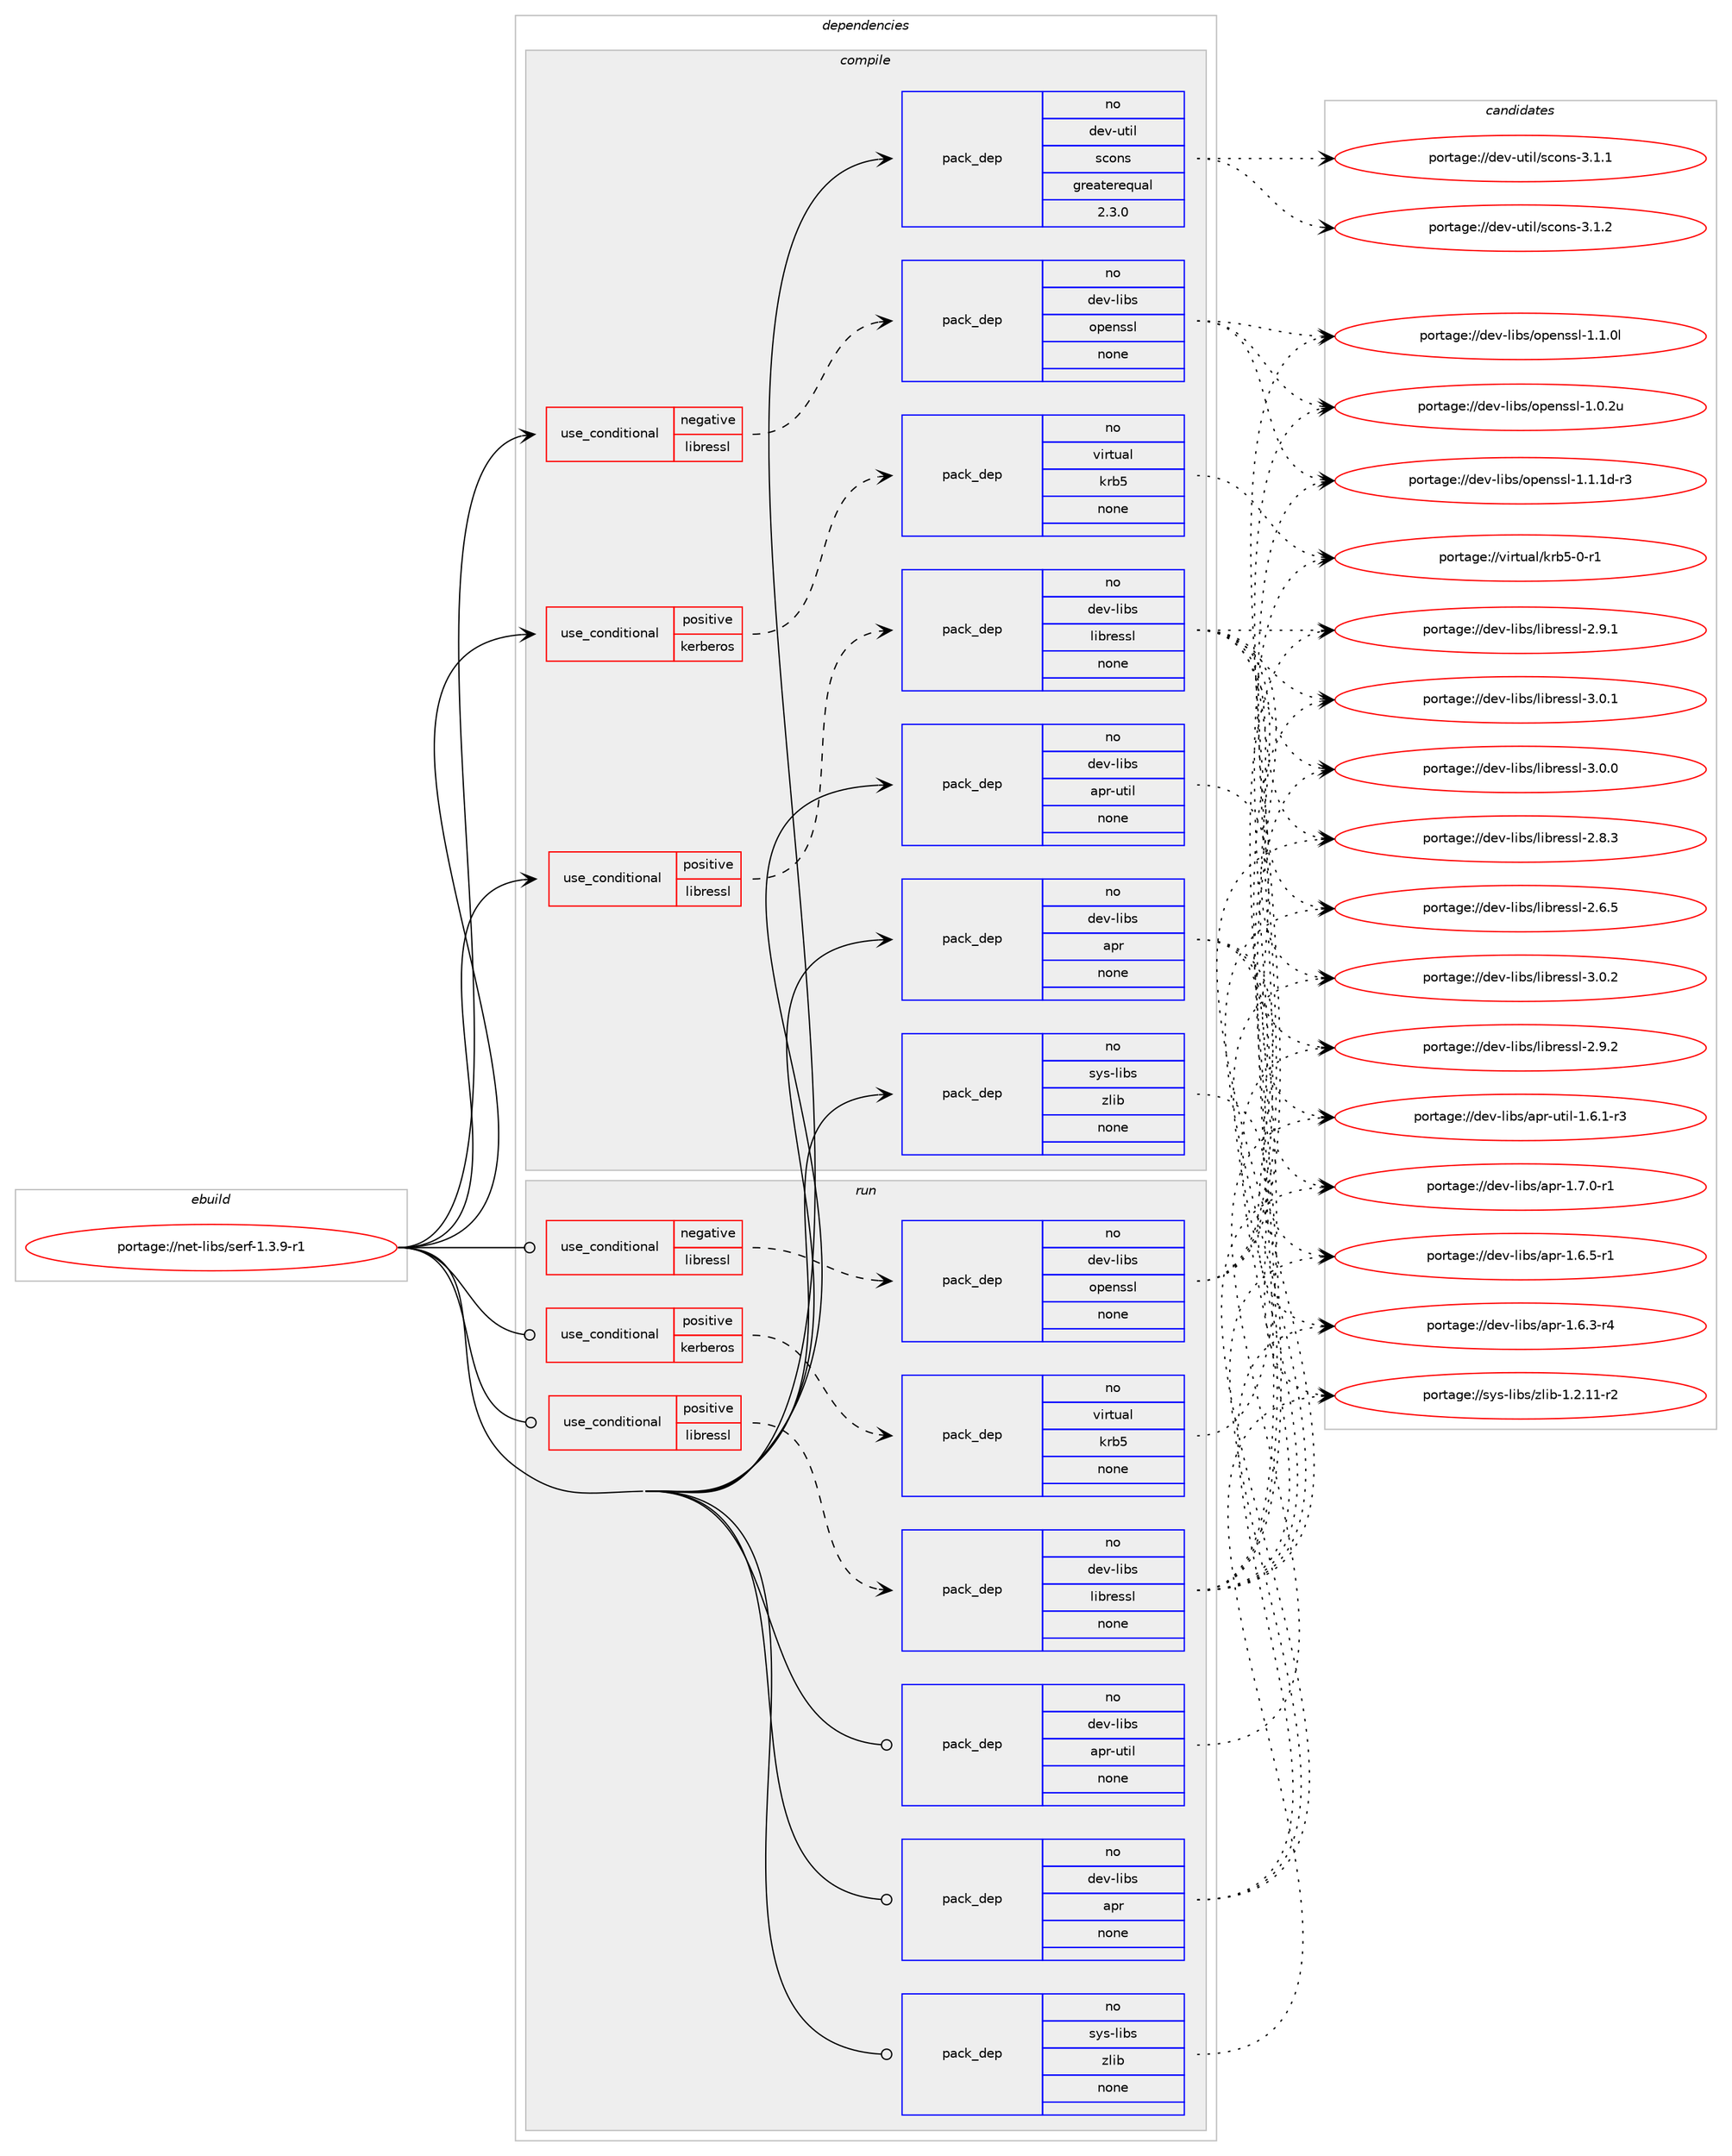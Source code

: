 digraph prolog {

# *************
# Graph options
# *************

newrank=true;
concentrate=true;
compound=true;
graph [rankdir=LR,fontname=Helvetica,fontsize=10,ranksep=1.5];#, ranksep=2.5, nodesep=0.2];
edge  [arrowhead=vee];
node  [fontname=Helvetica,fontsize=10];

# **********
# The ebuild
# **********

subgraph cluster_leftcol {
color=gray;
rank=same;
label=<<i>ebuild</i>>;
id [label="portage://net-libs/serf-1.3.9-r1", color=red, width=4, href="../net-libs/serf-1.3.9-r1.svg"];
}

# ****************
# The dependencies
# ****************

subgraph cluster_midcol {
color=gray;
label=<<i>dependencies</i>>;
subgraph cluster_compile {
fillcolor="#eeeeee";
style=filled;
label=<<i>compile</i>>;
subgraph cond18671 {
dependency86413 [label=<<TABLE BORDER="0" CELLBORDER="1" CELLSPACING="0" CELLPADDING="4"><TR><TD ROWSPAN="3" CELLPADDING="10">use_conditional</TD></TR><TR><TD>negative</TD></TR><TR><TD>libressl</TD></TR></TABLE>>, shape=none, color=red];
subgraph pack66125 {
dependency86414 [label=<<TABLE BORDER="0" CELLBORDER="1" CELLSPACING="0" CELLPADDING="4" WIDTH="220"><TR><TD ROWSPAN="6" CELLPADDING="30">pack_dep</TD></TR><TR><TD WIDTH="110">no</TD></TR><TR><TD>dev-libs</TD></TR><TR><TD>openssl</TD></TR><TR><TD>none</TD></TR><TR><TD></TD></TR></TABLE>>, shape=none, color=blue];
}
dependency86413:e -> dependency86414:w [weight=20,style="dashed",arrowhead="vee"];
}
id:e -> dependency86413:w [weight=20,style="solid",arrowhead="vee"];
subgraph cond18672 {
dependency86415 [label=<<TABLE BORDER="0" CELLBORDER="1" CELLSPACING="0" CELLPADDING="4"><TR><TD ROWSPAN="3" CELLPADDING="10">use_conditional</TD></TR><TR><TD>positive</TD></TR><TR><TD>kerberos</TD></TR></TABLE>>, shape=none, color=red];
subgraph pack66126 {
dependency86416 [label=<<TABLE BORDER="0" CELLBORDER="1" CELLSPACING="0" CELLPADDING="4" WIDTH="220"><TR><TD ROWSPAN="6" CELLPADDING="30">pack_dep</TD></TR><TR><TD WIDTH="110">no</TD></TR><TR><TD>virtual</TD></TR><TR><TD>krb5</TD></TR><TR><TD>none</TD></TR><TR><TD></TD></TR></TABLE>>, shape=none, color=blue];
}
dependency86415:e -> dependency86416:w [weight=20,style="dashed",arrowhead="vee"];
}
id:e -> dependency86415:w [weight=20,style="solid",arrowhead="vee"];
subgraph cond18673 {
dependency86417 [label=<<TABLE BORDER="0" CELLBORDER="1" CELLSPACING="0" CELLPADDING="4"><TR><TD ROWSPAN="3" CELLPADDING="10">use_conditional</TD></TR><TR><TD>positive</TD></TR><TR><TD>libressl</TD></TR></TABLE>>, shape=none, color=red];
subgraph pack66127 {
dependency86418 [label=<<TABLE BORDER="0" CELLBORDER="1" CELLSPACING="0" CELLPADDING="4" WIDTH="220"><TR><TD ROWSPAN="6" CELLPADDING="30">pack_dep</TD></TR><TR><TD WIDTH="110">no</TD></TR><TR><TD>dev-libs</TD></TR><TR><TD>libressl</TD></TR><TR><TD>none</TD></TR><TR><TD></TD></TR></TABLE>>, shape=none, color=blue];
}
dependency86417:e -> dependency86418:w [weight=20,style="dashed",arrowhead="vee"];
}
id:e -> dependency86417:w [weight=20,style="solid",arrowhead="vee"];
subgraph pack66128 {
dependency86419 [label=<<TABLE BORDER="0" CELLBORDER="1" CELLSPACING="0" CELLPADDING="4" WIDTH="220"><TR><TD ROWSPAN="6" CELLPADDING="30">pack_dep</TD></TR><TR><TD WIDTH="110">no</TD></TR><TR><TD>dev-libs</TD></TR><TR><TD>apr</TD></TR><TR><TD>none</TD></TR><TR><TD></TD></TR></TABLE>>, shape=none, color=blue];
}
id:e -> dependency86419:w [weight=20,style="solid",arrowhead="vee"];
subgraph pack66129 {
dependency86420 [label=<<TABLE BORDER="0" CELLBORDER="1" CELLSPACING="0" CELLPADDING="4" WIDTH="220"><TR><TD ROWSPAN="6" CELLPADDING="30">pack_dep</TD></TR><TR><TD WIDTH="110">no</TD></TR><TR><TD>dev-libs</TD></TR><TR><TD>apr-util</TD></TR><TR><TD>none</TD></TR><TR><TD></TD></TR></TABLE>>, shape=none, color=blue];
}
id:e -> dependency86420:w [weight=20,style="solid",arrowhead="vee"];
subgraph pack66130 {
dependency86421 [label=<<TABLE BORDER="0" CELLBORDER="1" CELLSPACING="0" CELLPADDING="4" WIDTH="220"><TR><TD ROWSPAN="6" CELLPADDING="30">pack_dep</TD></TR><TR><TD WIDTH="110">no</TD></TR><TR><TD>dev-util</TD></TR><TR><TD>scons</TD></TR><TR><TD>greaterequal</TD></TR><TR><TD>2.3.0</TD></TR></TABLE>>, shape=none, color=blue];
}
id:e -> dependency86421:w [weight=20,style="solid",arrowhead="vee"];
subgraph pack66131 {
dependency86422 [label=<<TABLE BORDER="0" CELLBORDER="1" CELLSPACING="0" CELLPADDING="4" WIDTH="220"><TR><TD ROWSPAN="6" CELLPADDING="30">pack_dep</TD></TR><TR><TD WIDTH="110">no</TD></TR><TR><TD>sys-libs</TD></TR><TR><TD>zlib</TD></TR><TR><TD>none</TD></TR><TR><TD></TD></TR></TABLE>>, shape=none, color=blue];
}
id:e -> dependency86422:w [weight=20,style="solid",arrowhead="vee"];
}
subgraph cluster_compileandrun {
fillcolor="#eeeeee";
style=filled;
label=<<i>compile and run</i>>;
}
subgraph cluster_run {
fillcolor="#eeeeee";
style=filled;
label=<<i>run</i>>;
subgraph cond18674 {
dependency86423 [label=<<TABLE BORDER="0" CELLBORDER="1" CELLSPACING="0" CELLPADDING="4"><TR><TD ROWSPAN="3" CELLPADDING="10">use_conditional</TD></TR><TR><TD>negative</TD></TR><TR><TD>libressl</TD></TR></TABLE>>, shape=none, color=red];
subgraph pack66132 {
dependency86424 [label=<<TABLE BORDER="0" CELLBORDER="1" CELLSPACING="0" CELLPADDING="4" WIDTH="220"><TR><TD ROWSPAN="6" CELLPADDING="30">pack_dep</TD></TR><TR><TD WIDTH="110">no</TD></TR><TR><TD>dev-libs</TD></TR><TR><TD>openssl</TD></TR><TR><TD>none</TD></TR><TR><TD></TD></TR></TABLE>>, shape=none, color=blue];
}
dependency86423:e -> dependency86424:w [weight=20,style="dashed",arrowhead="vee"];
}
id:e -> dependency86423:w [weight=20,style="solid",arrowhead="odot"];
subgraph cond18675 {
dependency86425 [label=<<TABLE BORDER="0" CELLBORDER="1" CELLSPACING="0" CELLPADDING="4"><TR><TD ROWSPAN="3" CELLPADDING="10">use_conditional</TD></TR><TR><TD>positive</TD></TR><TR><TD>kerberos</TD></TR></TABLE>>, shape=none, color=red];
subgraph pack66133 {
dependency86426 [label=<<TABLE BORDER="0" CELLBORDER="1" CELLSPACING="0" CELLPADDING="4" WIDTH="220"><TR><TD ROWSPAN="6" CELLPADDING="30">pack_dep</TD></TR><TR><TD WIDTH="110">no</TD></TR><TR><TD>virtual</TD></TR><TR><TD>krb5</TD></TR><TR><TD>none</TD></TR><TR><TD></TD></TR></TABLE>>, shape=none, color=blue];
}
dependency86425:e -> dependency86426:w [weight=20,style="dashed",arrowhead="vee"];
}
id:e -> dependency86425:w [weight=20,style="solid",arrowhead="odot"];
subgraph cond18676 {
dependency86427 [label=<<TABLE BORDER="0" CELLBORDER="1" CELLSPACING="0" CELLPADDING="4"><TR><TD ROWSPAN="3" CELLPADDING="10">use_conditional</TD></TR><TR><TD>positive</TD></TR><TR><TD>libressl</TD></TR></TABLE>>, shape=none, color=red];
subgraph pack66134 {
dependency86428 [label=<<TABLE BORDER="0" CELLBORDER="1" CELLSPACING="0" CELLPADDING="4" WIDTH="220"><TR><TD ROWSPAN="6" CELLPADDING="30">pack_dep</TD></TR><TR><TD WIDTH="110">no</TD></TR><TR><TD>dev-libs</TD></TR><TR><TD>libressl</TD></TR><TR><TD>none</TD></TR><TR><TD></TD></TR></TABLE>>, shape=none, color=blue];
}
dependency86427:e -> dependency86428:w [weight=20,style="dashed",arrowhead="vee"];
}
id:e -> dependency86427:w [weight=20,style="solid",arrowhead="odot"];
subgraph pack66135 {
dependency86429 [label=<<TABLE BORDER="0" CELLBORDER="1" CELLSPACING="0" CELLPADDING="4" WIDTH="220"><TR><TD ROWSPAN="6" CELLPADDING="30">pack_dep</TD></TR><TR><TD WIDTH="110">no</TD></TR><TR><TD>dev-libs</TD></TR><TR><TD>apr</TD></TR><TR><TD>none</TD></TR><TR><TD></TD></TR></TABLE>>, shape=none, color=blue];
}
id:e -> dependency86429:w [weight=20,style="solid",arrowhead="odot"];
subgraph pack66136 {
dependency86430 [label=<<TABLE BORDER="0" CELLBORDER="1" CELLSPACING="0" CELLPADDING="4" WIDTH="220"><TR><TD ROWSPAN="6" CELLPADDING="30">pack_dep</TD></TR><TR><TD WIDTH="110">no</TD></TR><TR><TD>dev-libs</TD></TR><TR><TD>apr-util</TD></TR><TR><TD>none</TD></TR><TR><TD></TD></TR></TABLE>>, shape=none, color=blue];
}
id:e -> dependency86430:w [weight=20,style="solid",arrowhead="odot"];
subgraph pack66137 {
dependency86431 [label=<<TABLE BORDER="0" CELLBORDER="1" CELLSPACING="0" CELLPADDING="4" WIDTH="220"><TR><TD ROWSPAN="6" CELLPADDING="30">pack_dep</TD></TR><TR><TD WIDTH="110">no</TD></TR><TR><TD>sys-libs</TD></TR><TR><TD>zlib</TD></TR><TR><TD>none</TD></TR><TR><TD></TD></TR></TABLE>>, shape=none, color=blue];
}
id:e -> dependency86431:w [weight=20,style="solid",arrowhead="odot"];
}
}

# **************
# The candidates
# **************

subgraph cluster_choices {
rank=same;
color=gray;
label=<<i>candidates</i>>;

subgraph choice66125 {
color=black;
nodesep=1;
choice1001011184510810598115471111121011101151151084549464946491004511451 [label="portage://dev-libs/openssl-1.1.1d-r3", color=red, width=4,href="../dev-libs/openssl-1.1.1d-r3.svg"];
choice100101118451081059811547111112101110115115108454946494648108 [label="portage://dev-libs/openssl-1.1.0l", color=red, width=4,href="../dev-libs/openssl-1.1.0l.svg"];
choice100101118451081059811547111112101110115115108454946484650117 [label="portage://dev-libs/openssl-1.0.2u", color=red, width=4,href="../dev-libs/openssl-1.0.2u.svg"];
dependency86414:e -> choice1001011184510810598115471111121011101151151084549464946491004511451:w [style=dotted,weight="100"];
dependency86414:e -> choice100101118451081059811547111112101110115115108454946494648108:w [style=dotted,weight="100"];
dependency86414:e -> choice100101118451081059811547111112101110115115108454946484650117:w [style=dotted,weight="100"];
}
subgraph choice66126 {
color=black;
nodesep=1;
choice1181051141161179710847107114985345484511449 [label="portage://virtual/krb5-0-r1", color=red, width=4,href="../virtual/krb5-0-r1.svg"];
dependency86416:e -> choice1181051141161179710847107114985345484511449:w [style=dotted,weight="100"];
}
subgraph choice66127 {
color=black;
nodesep=1;
choice10010111845108105981154710810598114101115115108455146484650 [label="portage://dev-libs/libressl-3.0.2", color=red, width=4,href="../dev-libs/libressl-3.0.2.svg"];
choice10010111845108105981154710810598114101115115108455146484649 [label="portage://dev-libs/libressl-3.0.1", color=red, width=4,href="../dev-libs/libressl-3.0.1.svg"];
choice10010111845108105981154710810598114101115115108455146484648 [label="portage://dev-libs/libressl-3.0.0", color=red, width=4,href="../dev-libs/libressl-3.0.0.svg"];
choice10010111845108105981154710810598114101115115108455046574650 [label="portage://dev-libs/libressl-2.9.2", color=red, width=4,href="../dev-libs/libressl-2.9.2.svg"];
choice10010111845108105981154710810598114101115115108455046574649 [label="portage://dev-libs/libressl-2.9.1", color=red, width=4,href="../dev-libs/libressl-2.9.1.svg"];
choice10010111845108105981154710810598114101115115108455046564651 [label="portage://dev-libs/libressl-2.8.3", color=red, width=4,href="../dev-libs/libressl-2.8.3.svg"];
choice10010111845108105981154710810598114101115115108455046544653 [label="portage://dev-libs/libressl-2.6.5", color=red, width=4,href="../dev-libs/libressl-2.6.5.svg"];
dependency86418:e -> choice10010111845108105981154710810598114101115115108455146484650:w [style=dotted,weight="100"];
dependency86418:e -> choice10010111845108105981154710810598114101115115108455146484649:w [style=dotted,weight="100"];
dependency86418:e -> choice10010111845108105981154710810598114101115115108455146484648:w [style=dotted,weight="100"];
dependency86418:e -> choice10010111845108105981154710810598114101115115108455046574650:w [style=dotted,weight="100"];
dependency86418:e -> choice10010111845108105981154710810598114101115115108455046574649:w [style=dotted,weight="100"];
dependency86418:e -> choice10010111845108105981154710810598114101115115108455046564651:w [style=dotted,weight="100"];
dependency86418:e -> choice10010111845108105981154710810598114101115115108455046544653:w [style=dotted,weight="100"];
}
subgraph choice66128 {
color=black;
nodesep=1;
choice100101118451081059811547971121144549465546484511449 [label="portage://dev-libs/apr-1.7.0-r1", color=red, width=4,href="../dev-libs/apr-1.7.0-r1.svg"];
choice100101118451081059811547971121144549465446534511449 [label="portage://dev-libs/apr-1.6.5-r1", color=red, width=4,href="../dev-libs/apr-1.6.5-r1.svg"];
choice100101118451081059811547971121144549465446514511452 [label="portage://dev-libs/apr-1.6.3-r4", color=red, width=4,href="../dev-libs/apr-1.6.3-r4.svg"];
dependency86419:e -> choice100101118451081059811547971121144549465546484511449:w [style=dotted,weight="100"];
dependency86419:e -> choice100101118451081059811547971121144549465446534511449:w [style=dotted,weight="100"];
dependency86419:e -> choice100101118451081059811547971121144549465446514511452:w [style=dotted,weight="100"];
}
subgraph choice66129 {
color=black;
nodesep=1;
choice10010111845108105981154797112114451171161051084549465446494511451 [label="portage://dev-libs/apr-util-1.6.1-r3", color=red, width=4,href="../dev-libs/apr-util-1.6.1-r3.svg"];
dependency86420:e -> choice10010111845108105981154797112114451171161051084549465446494511451:w [style=dotted,weight="100"];
}
subgraph choice66130 {
color=black;
nodesep=1;
choice100101118451171161051084711599111110115455146494650 [label="portage://dev-util/scons-3.1.2", color=red, width=4,href="../dev-util/scons-3.1.2.svg"];
choice100101118451171161051084711599111110115455146494649 [label="portage://dev-util/scons-3.1.1", color=red, width=4,href="../dev-util/scons-3.1.1.svg"];
dependency86421:e -> choice100101118451171161051084711599111110115455146494650:w [style=dotted,weight="100"];
dependency86421:e -> choice100101118451171161051084711599111110115455146494649:w [style=dotted,weight="100"];
}
subgraph choice66131 {
color=black;
nodesep=1;
choice11512111545108105981154712210810598454946504649494511450 [label="portage://sys-libs/zlib-1.2.11-r2", color=red, width=4,href="../sys-libs/zlib-1.2.11-r2.svg"];
dependency86422:e -> choice11512111545108105981154712210810598454946504649494511450:w [style=dotted,weight="100"];
}
subgraph choice66132 {
color=black;
nodesep=1;
choice1001011184510810598115471111121011101151151084549464946491004511451 [label="portage://dev-libs/openssl-1.1.1d-r3", color=red, width=4,href="../dev-libs/openssl-1.1.1d-r3.svg"];
choice100101118451081059811547111112101110115115108454946494648108 [label="portage://dev-libs/openssl-1.1.0l", color=red, width=4,href="../dev-libs/openssl-1.1.0l.svg"];
choice100101118451081059811547111112101110115115108454946484650117 [label="portage://dev-libs/openssl-1.0.2u", color=red, width=4,href="../dev-libs/openssl-1.0.2u.svg"];
dependency86424:e -> choice1001011184510810598115471111121011101151151084549464946491004511451:w [style=dotted,weight="100"];
dependency86424:e -> choice100101118451081059811547111112101110115115108454946494648108:w [style=dotted,weight="100"];
dependency86424:e -> choice100101118451081059811547111112101110115115108454946484650117:w [style=dotted,weight="100"];
}
subgraph choice66133 {
color=black;
nodesep=1;
choice1181051141161179710847107114985345484511449 [label="portage://virtual/krb5-0-r1", color=red, width=4,href="../virtual/krb5-0-r1.svg"];
dependency86426:e -> choice1181051141161179710847107114985345484511449:w [style=dotted,weight="100"];
}
subgraph choice66134 {
color=black;
nodesep=1;
choice10010111845108105981154710810598114101115115108455146484650 [label="portage://dev-libs/libressl-3.0.2", color=red, width=4,href="../dev-libs/libressl-3.0.2.svg"];
choice10010111845108105981154710810598114101115115108455146484649 [label="portage://dev-libs/libressl-3.0.1", color=red, width=4,href="../dev-libs/libressl-3.0.1.svg"];
choice10010111845108105981154710810598114101115115108455146484648 [label="portage://dev-libs/libressl-3.0.0", color=red, width=4,href="../dev-libs/libressl-3.0.0.svg"];
choice10010111845108105981154710810598114101115115108455046574650 [label="portage://dev-libs/libressl-2.9.2", color=red, width=4,href="../dev-libs/libressl-2.9.2.svg"];
choice10010111845108105981154710810598114101115115108455046574649 [label="portage://dev-libs/libressl-2.9.1", color=red, width=4,href="../dev-libs/libressl-2.9.1.svg"];
choice10010111845108105981154710810598114101115115108455046564651 [label="portage://dev-libs/libressl-2.8.3", color=red, width=4,href="../dev-libs/libressl-2.8.3.svg"];
choice10010111845108105981154710810598114101115115108455046544653 [label="portage://dev-libs/libressl-2.6.5", color=red, width=4,href="../dev-libs/libressl-2.6.5.svg"];
dependency86428:e -> choice10010111845108105981154710810598114101115115108455146484650:w [style=dotted,weight="100"];
dependency86428:e -> choice10010111845108105981154710810598114101115115108455146484649:w [style=dotted,weight="100"];
dependency86428:e -> choice10010111845108105981154710810598114101115115108455146484648:w [style=dotted,weight="100"];
dependency86428:e -> choice10010111845108105981154710810598114101115115108455046574650:w [style=dotted,weight="100"];
dependency86428:e -> choice10010111845108105981154710810598114101115115108455046574649:w [style=dotted,weight="100"];
dependency86428:e -> choice10010111845108105981154710810598114101115115108455046564651:w [style=dotted,weight="100"];
dependency86428:e -> choice10010111845108105981154710810598114101115115108455046544653:w [style=dotted,weight="100"];
}
subgraph choice66135 {
color=black;
nodesep=1;
choice100101118451081059811547971121144549465546484511449 [label="portage://dev-libs/apr-1.7.0-r1", color=red, width=4,href="../dev-libs/apr-1.7.0-r1.svg"];
choice100101118451081059811547971121144549465446534511449 [label="portage://dev-libs/apr-1.6.5-r1", color=red, width=4,href="../dev-libs/apr-1.6.5-r1.svg"];
choice100101118451081059811547971121144549465446514511452 [label="portage://dev-libs/apr-1.6.3-r4", color=red, width=4,href="../dev-libs/apr-1.6.3-r4.svg"];
dependency86429:e -> choice100101118451081059811547971121144549465546484511449:w [style=dotted,weight="100"];
dependency86429:e -> choice100101118451081059811547971121144549465446534511449:w [style=dotted,weight="100"];
dependency86429:e -> choice100101118451081059811547971121144549465446514511452:w [style=dotted,weight="100"];
}
subgraph choice66136 {
color=black;
nodesep=1;
choice10010111845108105981154797112114451171161051084549465446494511451 [label="portage://dev-libs/apr-util-1.6.1-r3", color=red, width=4,href="../dev-libs/apr-util-1.6.1-r3.svg"];
dependency86430:e -> choice10010111845108105981154797112114451171161051084549465446494511451:w [style=dotted,weight="100"];
}
subgraph choice66137 {
color=black;
nodesep=1;
choice11512111545108105981154712210810598454946504649494511450 [label="portage://sys-libs/zlib-1.2.11-r2", color=red, width=4,href="../sys-libs/zlib-1.2.11-r2.svg"];
dependency86431:e -> choice11512111545108105981154712210810598454946504649494511450:w [style=dotted,weight="100"];
}
}

}
